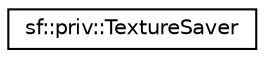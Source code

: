 digraph "Graphical Class Hierarchy"
{
 // LATEX_PDF_SIZE
  edge [fontname="Helvetica",fontsize="10",labelfontname="Helvetica",labelfontsize="10"];
  node [fontname="Helvetica",fontsize="10",shape=record];
  rankdir="LR";
  Node0 [label="sf::priv::TextureSaver",height=0.2,width=0.4,color="black", fillcolor="white", style="filled",URL="$d8/d25/classsf_1_1priv_1_1TextureSaver.html",tooltip="Automatic wrapper for saving and restoring the current texture binding."];
}
